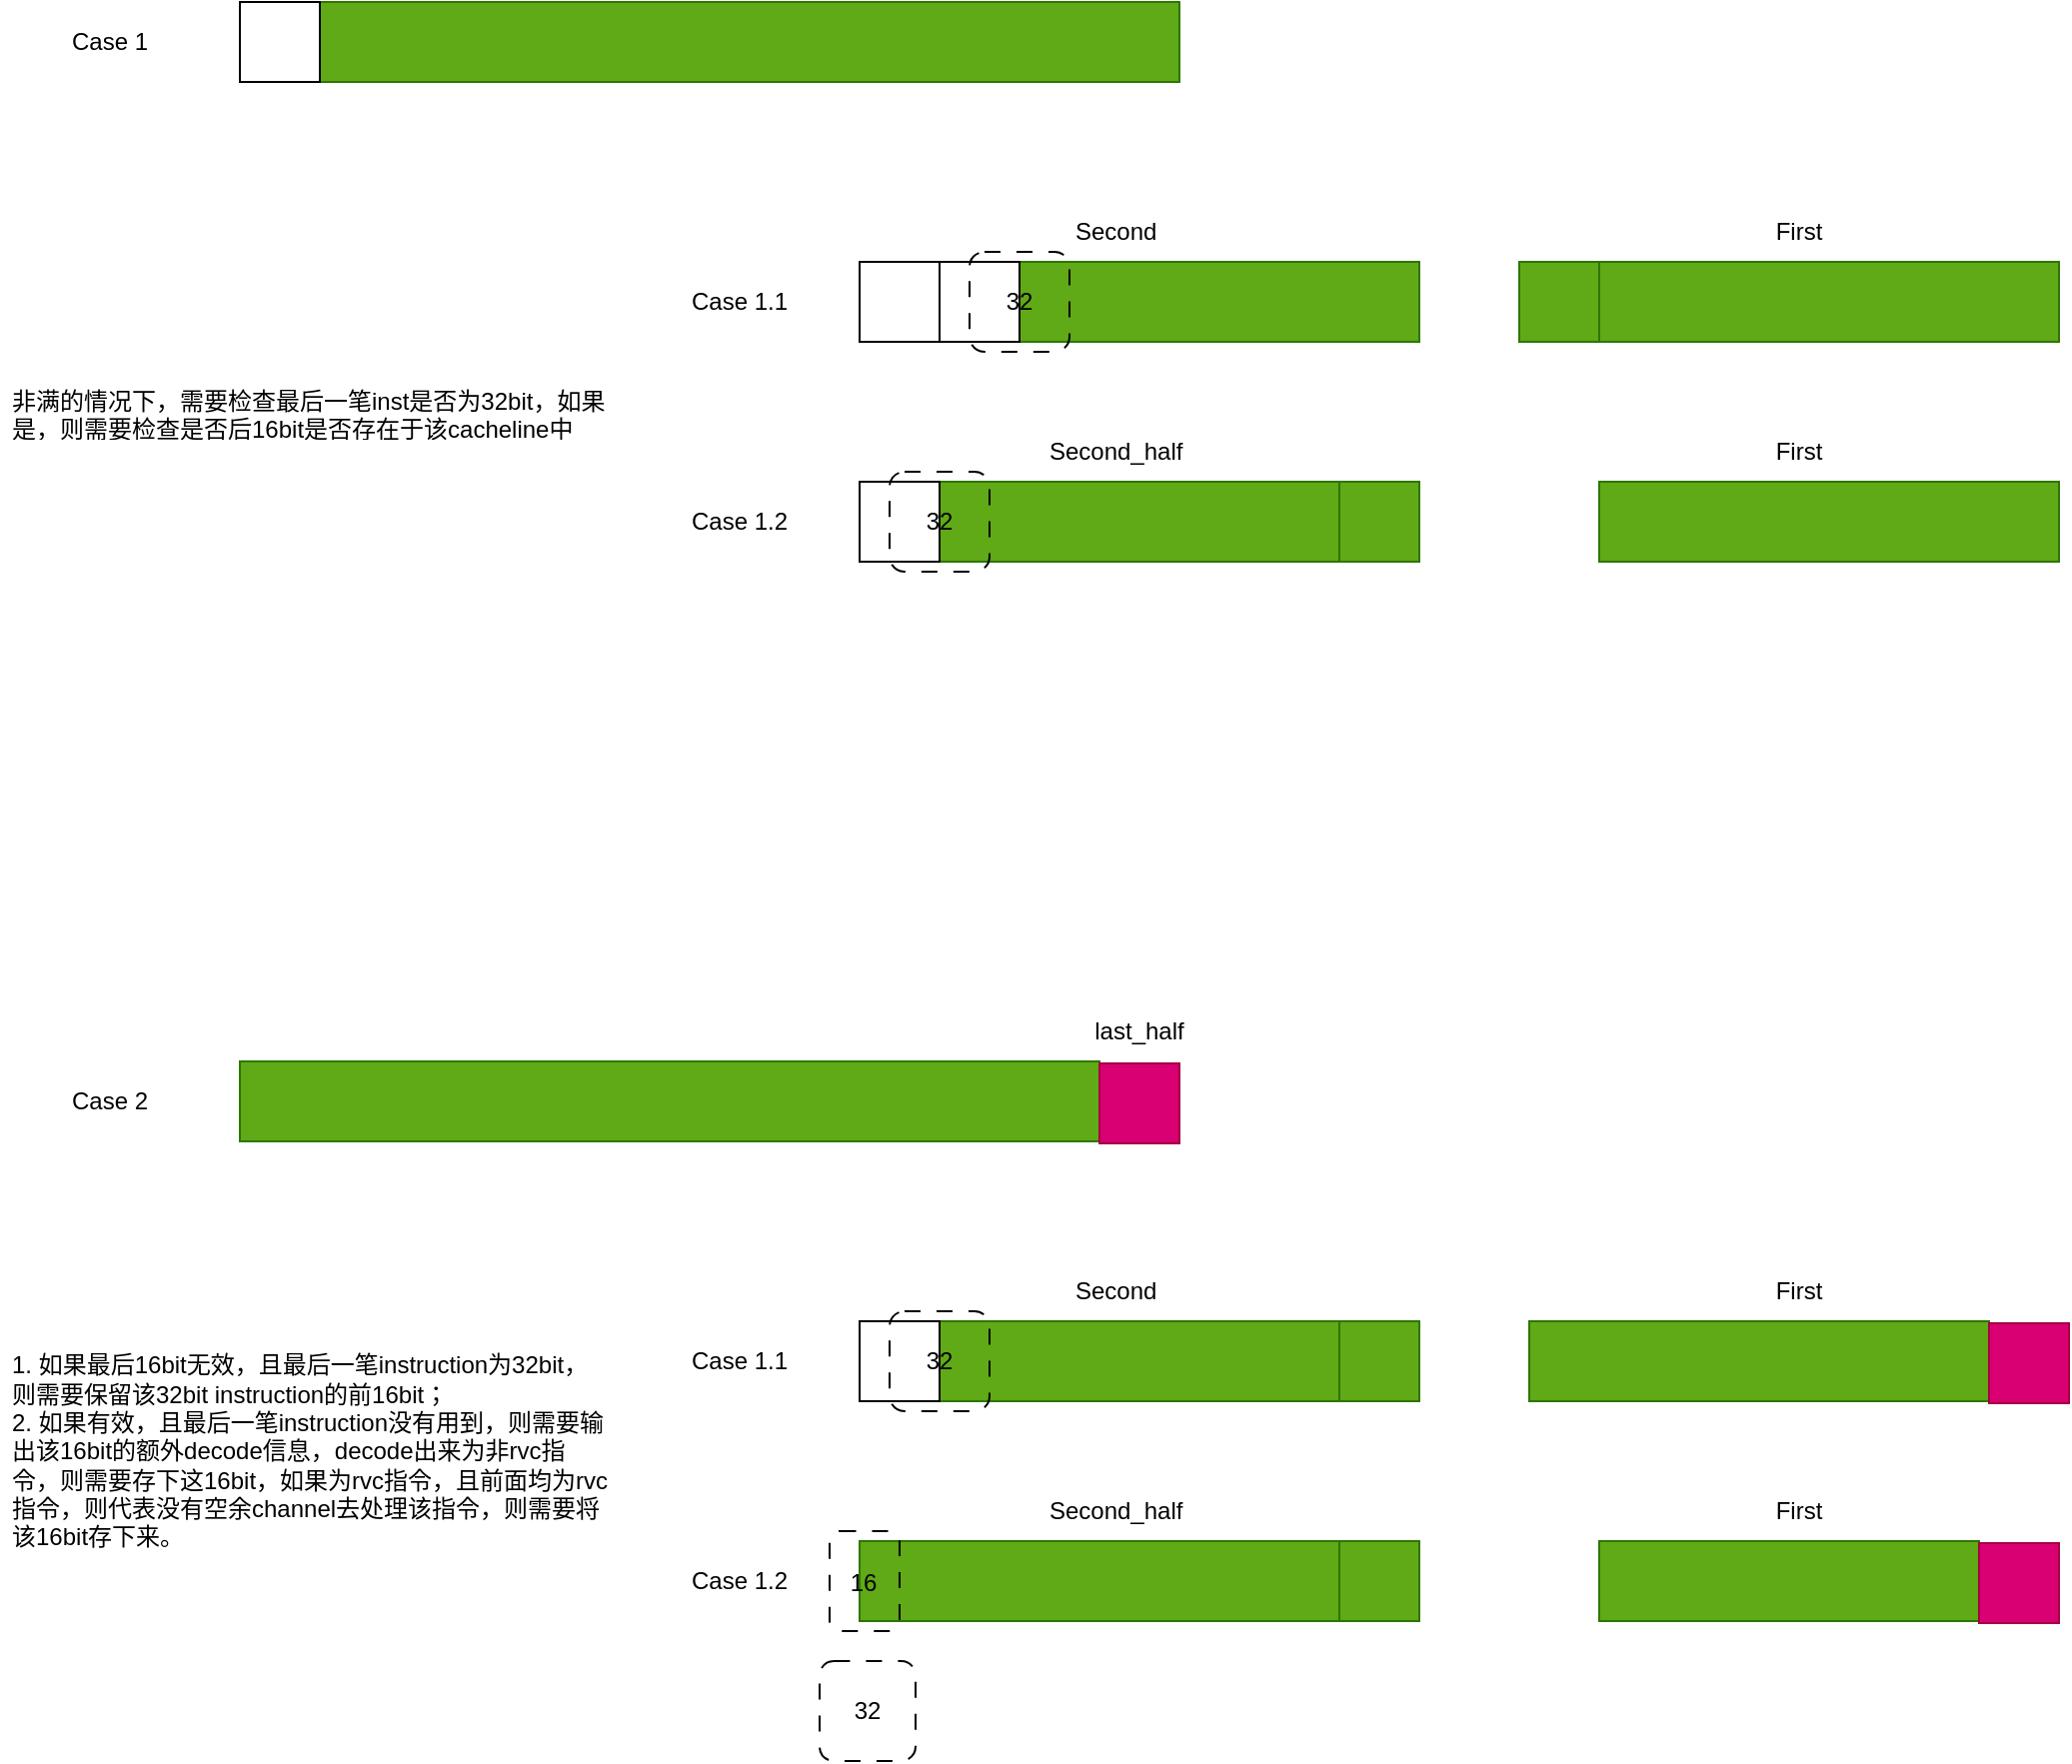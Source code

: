 <mxfile>
    <diagram id="QK_6yTNSpRTD1HiBZ7tD" name="Page-1">
        <mxGraphModel dx="970" dy="413" grid="1" gridSize="10" guides="1" tooltips="1" connect="1" arrows="1" fold="1" page="1" pageScale="1" pageWidth="850" pageHeight="1100" math="0" shadow="0">
            <root>
                <mxCell id="0"/>
                <mxCell id="1" parent="0"/>
                <mxCell id="2" value="" style="rounded=0;whiteSpace=wrap;html=1;fillColor=#60a917;fontColor=#ffffff;strokeColor=#2D7600;" parent="1" vertex="1">
                    <mxGeometry x="210" y="190" width="430" height="40" as="geometry"/>
                </mxCell>
                <mxCell id="3" value="" style="rounded=0;whiteSpace=wrap;html=1;" parent="1" vertex="1">
                    <mxGeometry x="170" y="190" width="40" height="40" as="geometry"/>
                </mxCell>
                <mxCell id="4" value="Case 1" style="text;strokeColor=none;fillColor=none;align=left;verticalAlign=middle;spacingLeft=4;spacingRight=4;overflow=hidden;points=[[0,0.5],[1,0.5]];portConstraint=eastwest;rotatable=0;whiteSpace=wrap;html=1;" parent="1" vertex="1">
                    <mxGeometry x="80" y="195" width="60" height="30" as="geometry"/>
                </mxCell>
                <mxCell id="6" value="" style="rounded=0;whiteSpace=wrap;html=1;fillColor=#60a917;fontColor=#ffffff;strokeColor=#2D7600;" parent="1" vertex="1">
                    <mxGeometry x="850" y="320" width="230" height="40" as="geometry"/>
                </mxCell>
                <mxCell id="7" value="" style="rounded=0;whiteSpace=wrap;html=1;fillColor=#60a917;fontColor=#ffffff;strokeColor=#2D7600;" parent="1" vertex="1">
                    <mxGeometry x="810" y="320" width="40" height="40" as="geometry"/>
                </mxCell>
                <mxCell id="9" value="" style="rounded=0;whiteSpace=wrap;html=1;fillColor=#60a917;fontColor=#ffffff;strokeColor=#2D7600;" parent="1" vertex="1">
                    <mxGeometry x="560" y="320" width="200" height="40" as="geometry"/>
                </mxCell>
                <mxCell id="10" value="" style="rounded=0;whiteSpace=wrap;html=1;" parent="1" vertex="1">
                    <mxGeometry x="520" y="320" width="40" height="40" as="geometry"/>
                </mxCell>
                <mxCell id="11" value="" style="rounded=0;whiteSpace=wrap;html=1;" parent="1" vertex="1">
                    <mxGeometry x="480" y="320" width="40" height="40" as="geometry"/>
                </mxCell>
                <mxCell id="12" value="Case 1.1" style="text;strokeColor=none;fillColor=none;align=left;verticalAlign=middle;spacingLeft=4;spacingRight=4;overflow=hidden;points=[[0,0.5],[1,0.5]];portConstraint=eastwest;rotatable=0;whiteSpace=wrap;html=1;" parent="1" vertex="1">
                    <mxGeometry x="390" y="325" width="60" height="30" as="geometry"/>
                </mxCell>
                <mxCell id="13" value="First" style="text;html=1;strokeColor=none;fillColor=none;align=center;verticalAlign=middle;whiteSpace=wrap;rounded=0;" parent="1" vertex="1">
                    <mxGeometry x="920" y="290" width="60" height="30" as="geometry"/>
                </mxCell>
                <mxCell id="14" value="Second&amp;nbsp;" style="text;html=1;strokeColor=none;fillColor=none;align=center;verticalAlign=middle;whiteSpace=wrap;rounded=0;" parent="1" vertex="1">
                    <mxGeometry x="580" y="290" width="60" height="30" as="geometry"/>
                </mxCell>
                <mxCell id="15" value="" style="rounded=0;whiteSpace=wrap;html=1;fillColor=#60a917;fontColor=#ffffff;strokeColor=#2D7600;" parent="1" vertex="1">
                    <mxGeometry x="850" y="430" width="230" height="40" as="geometry"/>
                </mxCell>
                <mxCell id="16" value="" style="rounded=0;whiteSpace=wrap;html=1;fillColor=#60a917;fontColor=#ffffff;strokeColor=#2D7600;" parent="1" vertex="1">
                    <mxGeometry x="720" y="430" width="40" height="40" as="geometry"/>
                </mxCell>
                <mxCell id="17" value="" style="rounded=0;whiteSpace=wrap;html=1;fillColor=#60a917;fontColor=#ffffff;strokeColor=#2D7600;" parent="1" vertex="1">
                    <mxGeometry x="520" y="430" width="200" height="40" as="geometry"/>
                </mxCell>
                <mxCell id="19" value="" style="rounded=0;whiteSpace=wrap;html=1;" parent="1" vertex="1">
                    <mxGeometry x="480" y="430" width="40" height="40" as="geometry"/>
                </mxCell>
                <mxCell id="20" value="Case 1.2" style="text;strokeColor=none;fillColor=none;align=left;verticalAlign=middle;spacingLeft=4;spacingRight=4;overflow=hidden;points=[[0,0.5],[1,0.5]];portConstraint=eastwest;rotatable=0;whiteSpace=wrap;html=1;" parent="1" vertex="1">
                    <mxGeometry x="390" y="435" width="60" height="30" as="geometry"/>
                </mxCell>
                <mxCell id="21" value="First" style="text;html=1;strokeColor=none;fillColor=none;align=center;verticalAlign=middle;whiteSpace=wrap;rounded=0;" parent="1" vertex="1">
                    <mxGeometry x="920" y="400" width="60" height="30" as="geometry"/>
                </mxCell>
                <mxCell id="22" value="Second_half&amp;nbsp;" style="text;html=1;strokeColor=none;fillColor=none;align=center;verticalAlign=middle;whiteSpace=wrap;rounded=0;" parent="1" vertex="1">
                    <mxGeometry x="580" y="400" width="60" height="30" as="geometry"/>
                </mxCell>
                <mxCell id="23" value="" style="rounded=0;whiteSpace=wrap;html=1;fillColor=#60a917;fontColor=#ffffff;strokeColor=#2D7600;" parent="1" vertex="1">
                    <mxGeometry x="170" y="720" width="430" height="40" as="geometry"/>
                </mxCell>
                <mxCell id="24" value="" style="rounded=0;whiteSpace=wrap;html=1;fillColor=#d80073;fontColor=#ffffff;strokeColor=#A50040;" parent="1" vertex="1">
                    <mxGeometry x="600" y="721" width="40" height="40" as="geometry"/>
                </mxCell>
                <mxCell id="25" value="Case 2" style="text;strokeColor=none;fillColor=none;align=left;verticalAlign=middle;spacingLeft=4;spacingRight=4;overflow=hidden;points=[[0,0.5],[1,0.5]];portConstraint=eastwest;rotatable=0;whiteSpace=wrap;html=1;" parent="1" vertex="1">
                    <mxGeometry x="80" y="725" width="60" height="30" as="geometry"/>
                </mxCell>
                <mxCell id="26" value="" style="rounded=0;whiteSpace=wrap;html=1;fillColor=#60a917;fontColor=#ffffff;strokeColor=#2D7600;" parent="1" vertex="1">
                    <mxGeometry x="815" y="850" width="230" height="40" as="geometry"/>
                </mxCell>
                <mxCell id="28" value="" style="rounded=0;whiteSpace=wrap;html=1;fillColor=#60a917;fontColor=#ffffff;strokeColor=#2D7600;" parent="1" vertex="1">
                    <mxGeometry x="520" y="850" width="200" height="40" as="geometry"/>
                </mxCell>
                <mxCell id="30" value="" style="rounded=0;whiteSpace=wrap;html=1;" parent="1" vertex="1">
                    <mxGeometry x="480" y="850" width="40" height="40" as="geometry"/>
                </mxCell>
                <mxCell id="31" value="Case 1.1" style="text;strokeColor=none;fillColor=none;align=left;verticalAlign=middle;spacingLeft=4;spacingRight=4;overflow=hidden;points=[[0,0.5],[1,0.5]];portConstraint=eastwest;rotatable=0;whiteSpace=wrap;html=1;" parent="1" vertex="1">
                    <mxGeometry x="390" y="855" width="60" height="30" as="geometry"/>
                </mxCell>
                <mxCell id="32" value="First" style="text;html=1;strokeColor=none;fillColor=none;align=center;verticalAlign=middle;whiteSpace=wrap;rounded=0;" parent="1" vertex="1">
                    <mxGeometry x="920" y="820" width="60" height="30" as="geometry"/>
                </mxCell>
                <mxCell id="33" value="Second&amp;nbsp;" style="text;html=1;strokeColor=none;fillColor=none;align=center;verticalAlign=middle;whiteSpace=wrap;rounded=0;" parent="1" vertex="1">
                    <mxGeometry x="580" y="820" width="60" height="30" as="geometry"/>
                </mxCell>
                <mxCell id="34" value="" style="rounded=0;whiteSpace=wrap;html=1;fillColor=#60a917;fontColor=#ffffff;strokeColor=#2D7600;" parent="1" vertex="1">
                    <mxGeometry x="850" y="960" width="190" height="40" as="geometry"/>
                </mxCell>
                <mxCell id="35" value="" style="rounded=0;whiteSpace=wrap;html=1;fillColor=#60a917;fontColor=#ffffff;strokeColor=#2D7600;" parent="1" vertex="1">
                    <mxGeometry x="720" y="960" width="40" height="40" as="geometry"/>
                </mxCell>
                <mxCell id="36" value="" style="rounded=0;whiteSpace=wrap;html=1;fillColor=#60a917;fontColor=#ffffff;strokeColor=#2D7600;" parent="1" vertex="1">
                    <mxGeometry x="480" y="960" width="240" height="40" as="geometry"/>
                </mxCell>
                <mxCell id="38" value="Case 1.2" style="text;strokeColor=none;fillColor=none;align=left;verticalAlign=middle;spacingLeft=4;spacingRight=4;overflow=hidden;points=[[0,0.5],[1,0.5]];portConstraint=eastwest;rotatable=0;whiteSpace=wrap;html=1;" parent="1" vertex="1">
                    <mxGeometry x="390" y="965" width="60" height="30" as="geometry"/>
                </mxCell>
                <mxCell id="39" value="First" style="text;html=1;strokeColor=none;fillColor=none;align=center;verticalAlign=middle;whiteSpace=wrap;rounded=0;" parent="1" vertex="1">
                    <mxGeometry x="920" y="930" width="60" height="30" as="geometry"/>
                </mxCell>
                <mxCell id="40" value="Second_half&amp;nbsp;" style="text;html=1;strokeColor=none;fillColor=none;align=center;verticalAlign=middle;whiteSpace=wrap;rounded=0;" parent="1" vertex="1">
                    <mxGeometry x="580" y="930" width="60" height="30" as="geometry"/>
                </mxCell>
                <mxCell id="41" value="" style="rounded=0;whiteSpace=wrap;html=1;fillColor=#d80073;fontColor=#ffffff;strokeColor=#A50040;" parent="1" vertex="1">
                    <mxGeometry x="1045" y="851" width="40" height="40" as="geometry"/>
                </mxCell>
                <mxCell id="42" value="" style="rounded=0;whiteSpace=wrap;html=1;fillColor=#d80073;fontColor=#ffffff;strokeColor=#A50040;" parent="1" vertex="1">
                    <mxGeometry x="1040" y="961" width="40" height="40" as="geometry"/>
                </mxCell>
                <mxCell id="43" value="" style="rounded=0;whiteSpace=wrap;html=1;fillColor=#60a917;fontColor=#ffffff;strokeColor=#2D7600;" parent="1" vertex="1">
                    <mxGeometry x="720" y="850" width="40" height="40" as="geometry"/>
                </mxCell>
                <mxCell id="44" value="last_half" style="text;html=1;strokeColor=none;fillColor=none;align=center;verticalAlign=middle;whiteSpace=wrap;rounded=0;" parent="1" vertex="1">
                    <mxGeometry x="590" y="690" width="60" height="30" as="geometry"/>
                </mxCell>
                <mxCell id="45" value="" style="rounded=1;whiteSpace=wrap;html=1;fillColor=none;dashed=1;dashPattern=8 8;" parent="1" vertex="1">
                    <mxGeometry x="535" y="315" width="50" height="50" as="geometry"/>
                </mxCell>
                <mxCell id="47" value="32" style="text;html=1;strokeColor=none;fillColor=none;align=center;verticalAlign=middle;whiteSpace=wrap;rounded=0;dashed=1;dashPattern=8 8;" parent="1" vertex="1">
                    <mxGeometry x="530" y="325" width="60" height="30" as="geometry"/>
                </mxCell>
                <mxCell id="48" value="" style="rounded=1;whiteSpace=wrap;html=1;fillColor=none;dashed=1;dashPattern=8 8;" parent="1" vertex="1">
                    <mxGeometry x="495" y="425" width="50" height="50" as="geometry"/>
                </mxCell>
                <mxCell id="49" value="32" style="text;html=1;strokeColor=none;fillColor=none;align=center;verticalAlign=middle;whiteSpace=wrap;rounded=0;dashed=1;dashPattern=8 8;" parent="1" vertex="1">
                    <mxGeometry x="490" y="435" width="60" height="30" as="geometry"/>
                </mxCell>
                <mxCell id="50" value="" style="rounded=1;whiteSpace=wrap;html=1;fillColor=none;dashed=1;dashPattern=8 8;" parent="1" vertex="1">
                    <mxGeometry x="495" y="845" width="50" height="50" as="geometry"/>
                </mxCell>
                <mxCell id="51" value="32" style="text;html=1;strokeColor=none;fillColor=none;align=center;verticalAlign=middle;whiteSpace=wrap;rounded=0;dashed=1;dashPattern=8 8;" parent="1" vertex="1">
                    <mxGeometry x="490" y="855" width="60" height="30" as="geometry"/>
                </mxCell>
                <mxCell id="52" value="" style="rounded=1;whiteSpace=wrap;html=1;fillColor=none;dashed=1;dashPattern=8 8;" parent="1" vertex="1">
                    <mxGeometry x="465" y="955" width="35" height="50" as="geometry"/>
                </mxCell>
                <mxCell id="53" value="16" style="text;html=1;strokeColor=none;fillColor=none;align=center;verticalAlign=middle;whiteSpace=wrap;rounded=0;dashed=1;dashPattern=8 8;" parent="1" vertex="1">
                    <mxGeometry x="452" y="966" width="60" height="30" as="geometry"/>
                </mxCell>
                <mxCell id="54" value="" style="rounded=1;whiteSpace=wrap;html=1;fillColor=none;dashed=1;dashPattern=8 8;" parent="1" vertex="1">
                    <mxGeometry x="460" y="1020" width="48" height="50" as="geometry"/>
                </mxCell>
                <mxCell id="55" value="32" style="text;html=1;strokeColor=none;fillColor=none;align=center;verticalAlign=middle;whiteSpace=wrap;rounded=0;dashed=1;dashPattern=8 8;" parent="1" vertex="1">
                    <mxGeometry x="454" y="1030" width="60" height="30" as="geometry"/>
                </mxCell>
                <mxCell id="56" value="非满的情况下，需要检查最后一笔inst是否为32bit，如果是，则需要检查是否后16bit是否存在于该cacheline中" style="text;strokeColor=none;fillColor=none;align=left;verticalAlign=middle;spacingLeft=4;spacingRight=4;overflow=hidden;points=[[0,0.5],[1,0.5]];portConstraint=eastwest;rotatable=0;whiteSpace=wrap;html=1;" parent="1" vertex="1">
                    <mxGeometry x="50" y="380" width="310" height="30" as="geometry"/>
                </mxCell>
                <mxCell id="57" value="1. 如果最后16bit无效，且最后一笔instruction为32bit，则需要保留该32bit instruction的前16bit；&lt;br&gt;2. 如果有效，且最后一笔instruction没有用到，则需要输出该16bit的额外decode信息，decode出来为非rvc指令，则需要存下这16bit，如果为rvc指令，且前面均为rvc指令，则代表没有空余channel去处理该指令，则需要将该16bit存下来。" style="text;strokeColor=none;fillColor=none;align=left;verticalAlign=middle;spacingLeft=4;spacingRight=4;overflow=hidden;points=[[0,0.5],[1,0.5]];portConstraint=eastwest;rotatable=0;whiteSpace=wrap;html=1;" parent="1" vertex="1">
                    <mxGeometry x="50" y="855" width="310" height="120" as="geometry"/>
                </mxCell>
            </root>
        </mxGraphModel>
    </diagram>
</mxfile>